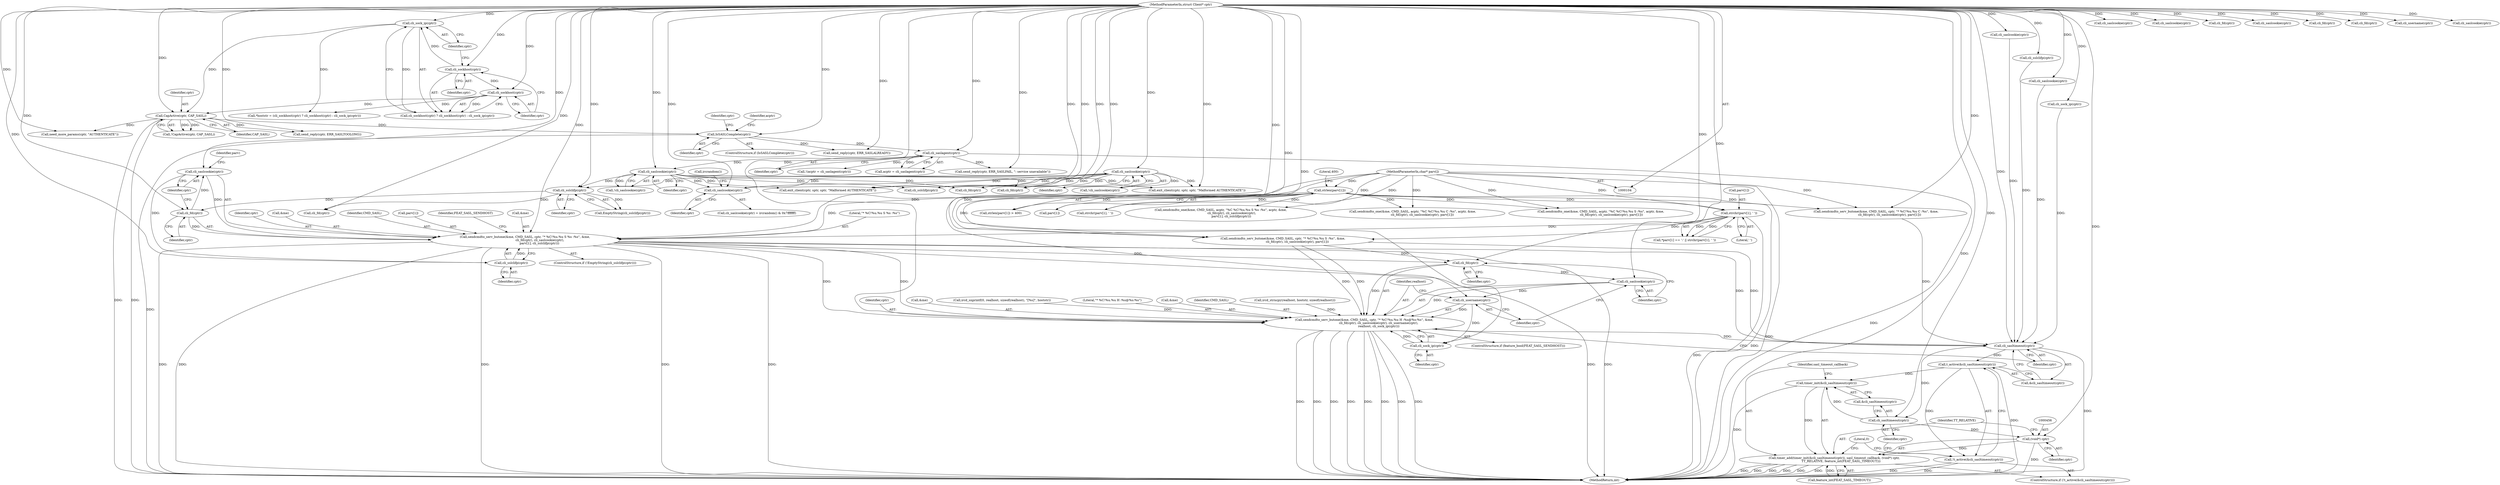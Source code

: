 digraph "0_nefarious2_f50a84bad996d438e7b31b9e74c32a41e43f8be5@API" {
"1000373" [label="(Call,sendcmdto_serv_butone(&me, CMD_SASL, cptr, \"* %C!%u.%u S %s :%s\", &me,\n                               cli_fd(cptr), cli_saslcookie(cptr),\n                              parv[1], cli_sslclifp(cptr)))"];
"1000388" [label="(Call,cli_sslclifp(cptr))"];
"1000383" [label="(Call,cli_saslcookie(cptr))"];
"1000381" [label="(Call,cli_fd(cptr))"];
"1000371" [label="(Call,cli_sslclifp(cptr))"];
"1000216" [label="(Call,cli_saslcookie(cptr))"];
"1000210" [label="(Call,cli_saslcookie(cptr))"];
"1000204" [label="(Call,cli_saslcookie(cptr))"];
"1000163" [label="(Call,cli_saslagent(cptr))"];
"1000153" [label="(Call,IsSASLComplete(cptr))"];
"1000128" [label="(Call,CapActive(cptr, CAP_SASL))"];
"1000124" [label="(Call,cli_sock_ip(cptr))"];
"1000120" [label="(Call,cli_sockhost(cptr))"];
"1000105" [label="(MethodParameterIn,struct Client* cptr)"];
"1000122" [label="(Call,cli_sockhost(cptr))"];
"1000143" [label="(Call,strlen(parv[1]))"];
"1000108" [label="(MethodParameterIn,char* parv[])"];
"1000357" [label="(Call,strchr(parv[1], ' '))"];
"1000409" [label="(Call,sendcmdto_serv_butone(&me, CMD_SASL, cptr, \"* %C!%u.%u H :%s@%s:%s\", &me,\n                              cli_fd(cptr), cli_saslcookie(cptr), cli_username(cptr),\n                              realhost, cli_sock_ip(cptr)))"];
"1000447" [label="(Call,cli_sasltimeout(cptr))"];
"1000445" [label="(Call,t_active(&cli_sasltimeout(cptr)))"];
"1000444" [label="(Call,!t_active(&cli_sasltimeout(cptr)))"];
"1000450" [label="(Call,timer_init(&cli_sasltimeout(cptr)))"];
"1000449" [label="(Call,timer_add(timer_init(&cli_sasltimeout(cptr)), sasl_timeout_callback, (void*) cptr,\n              TT_RELATIVE, feature_int(FEAT_SASL_TIMEOUT)))"];
"1000452" [label="(Call,cli_sasltimeout(cptr))"];
"1000455" [label="(Call,(void*) cptr)"];
"1000417" [label="(Call,cli_fd(cptr))"];
"1000419" [label="(Call,cli_saslcookie(cptr))"];
"1000421" [label="(Call,cli_username(cptr))"];
"1000424" [label="(Call,cli_sock_ip(cptr))"];
"1000423" [label="(Identifier,realhost)"];
"1000357" [label="(Call,strchr(parv[1], ' '))"];
"1000163" [label="(Call,cli_saslagent(cptr))"];
"1000156" [label="(Call,send_reply(cptr, ERR_SASLALREADY))"];
"1000191" [label="(Call,send_reply(cptr, ERR_SASLFAIL, \": service unavailable\"))"];
"1000422" [label="(Identifier,cptr)"];
"1000371" [label="(Call,cli_sslclifp(cptr))"];
"1000384" [label="(Identifier,cptr)"];
"1000378" [label="(Literal,\"* %C!%u.%u S %s :%s\")"];
"1000161" [label="(Call,acptr = cli_saslagent(cptr))"];
"1000448" [label="(Identifier,cptr)"];
"1000213" [label="(Call,ircrandom())"];
"1000406" [label="(ControlStructure,if (feature_bool(FEAT_SASL_SENDHOST)))"];
"1000125" [label="(Identifier,cptr)"];
"1000377" [label="(Identifier,cptr)"];
"1000143" [label="(Call,strlen(parv[1]))"];
"1000281" [label="(Call,cli_saslcookie(cptr))"];
"1000154" [label="(Identifier,cptr)"];
"1000254" [label="(Call,strchr(parv[1], ' '))"];
"1000391" [label="(Call,sendcmdto_serv_butone(&me, CMD_SASL, cptr, \"* %C!%u.%u S :%s\", &me,\n                              cli_fd(cptr), cli_saslcookie(cptr), parv[1]))"];
"1000419" [label="(Call,cli_saslcookie(cptr))"];
"1000410" [label="(Call,&me)"];
"1000270" [label="(Call,sendcmdto_one(&me, CMD_SASL, acptr, \"%C %C!%u.%u S %s :%s\", acptr, &me,\n                       cli_fd(cptr), cli_saslcookie(cptr),\n                      parv[1], cli_sslclifp(cptr)))"];
"1000463" [label="(MethodReturn,int)"];
"1000147" [label="(Literal,400)"];
"1000438" [label="(Call,cli_saslcookie(cptr))"];
"1000436" [label="(Call,cli_fd(cptr))"];
"1000449" [label="(Call,timer_add(timer_init(&cli_sasltimeout(cptr)), sasl_timeout_callback, (void*) cptr,\n              TT_RELATIVE, feature_int(FEAT_SASL_TIMEOUT)))"];
"1000361" [label="(Literal,' ')"];
"1000123" [label="(Identifier,cptr)"];
"1000300" [label="(Call,cli_saslcookie(cptr))"];
"1000374" [label="(Call,&me)"];
"1000382" [label="(Identifier,cptr)"];
"1000454" [label="(Identifier,sasl_timeout_callback)"];
"1000373" [label="(Call,sendcmdto_serv_butone(&me, CMD_SASL, cptr, \"* %C!%u.%u S %s :%s\", &me,\n                               cli_fd(cptr), cli_saslcookie(cptr),\n                              parv[1], cli_sslclifp(cptr)))"];
"1000142" [label="(Call,strlen(parv[1]) > 400)"];
"1000127" [label="(Call,!CapActive(cptr, CAP_SASL))"];
"1000376" [label="(Identifier,CMD_SASL)"];
"1000328" [label="(Call,sendcmdto_one(&me, CMD_SASL, acptr, \"%C %C!%u.%u C :%s\", acptr, &me,\n                    cli_fd(cptr), cli_saslcookie(cptr), parv[1]))"];
"1000286" [label="(Call,cli_sslclifp(cptr))"];
"1000211" [label="(Identifier,cptr)"];
"1000203" [label="(Call,!cli_saslcookie(cptr))"];
"1000339" [label="(Call,cli_saslcookie(cptr))"];
"1000418" [label="(Identifier,cptr)"];
"1000205" [label="(Identifier,cptr)"];
"1000412" [label="(Identifier,CMD_SASL)"];
"1000417" [label="(Call,cli_fd(cptr))"];
"1000363" [label="(Call,exit_client(cptr, sptr, sptr, \"Malformed AUTHENTICATE\"))"];
"1000149" [label="(Call,send_reply(cptr, ERR_SASLTOOLONG))"];
"1000260" [label="(Call,exit_client(cptr, sptr, sptr, \"Malformed AUTHENTICATE\"))"];
"1000164" [label="(Identifier,cptr)"];
"1000350" [label="(Call,*parv[1] == ':' || strchr(parv[1], ' '))"];
"1000381" [label="(Call,cli_fd(cptr))"];
"1000385" [label="(Call,parv[1])"];
"1000399" [label="(Call,cli_fd(cptr))"];
"1000452" [label="(Call,cli_sasltimeout(cptr))"];
"1000235" [label="(Call,ircd_strncpy(realhost, hoststr, sizeof(realhost)))"];
"1000421" [label="(Call,cli_username(cptr))"];
"1000298" [label="(Call,cli_fd(cptr))"];
"1000117" [label="(Call,*hoststr = (cli_sockhost(cptr) ? cli_sockhost(cptr) : cli_sock_ip(cptr)))"];
"1000451" [label="(Call,&cli_sasltimeout(cptr))"];
"1000160" [label="(Call,!(acptr = cli_saslagent(cptr)))"];
"1000217" [label="(Identifier,cptr)"];
"1000268" [label="(Call,cli_sslclifp(cptr))"];
"1000119" [label="(Call,cli_sockhost(cptr) ? cli_sockhost(cptr) : cli_sock_ip(cptr))"];
"1000157" [label="(Identifier,cptr)"];
"1000324" [label="(Call,cli_sock_ip(cptr))"];
"1000401" [label="(Call,cli_saslcookie(cptr))"];
"1000138" [label="(Call,need_more_params(cptr, \"AUTHENTICATE\"))"];
"1000129" [label="(Identifier,cptr)"];
"1000128" [label="(Call,CapActive(cptr, CAP_SASL))"];
"1000457" [label="(Identifier,cptr)"];
"1000370" [label="(Call,EmptyString(cli_sslclifp(cptr)))"];
"1000215" [label="(Call,!cli_saslcookie(cptr))"];
"1000424" [label="(Call,cli_sock_ip(cptr))"];
"1000413" [label="(Identifier,cptr)"];
"1000279" [label="(Call,cli_fd(cptr))"];
"1000317" [label="(Call,cli_fd(cptr))"];
"1000122" [label="(Call,cli_sockhost(cptr))"];
"1000130" [label="(Identifier,CAP_SASL)"];
"1000209" [label="(Call,cli_saslcookie(cptr) = ircrandom() & 0x7fffffff)"];
"1000450" [label="(Call,timer_init(&cli_sasltimeout(cptr)))"];
"1000458" [label="(Identifier,TT_RELATIVE)"];
"1000358" [label="(Call,parv[1])"];
"1000445" [label="(Call,t_active(&cli_sasltimeout(cptr)))"];
"1000443" [label="(ControlStructure,if (!t_active(&cli_sasltimeout(cptr))))"];
"1000121" [label="(Identifier,cptr)"];
"1000153" [label="(Call,IsSASLComplete(cptr))"];
"1000453" [label="(Identifier,cptr)"];
"1000409" [label="(Call,sendcmdto_serv_butone(&me, CMD_SASL, cptr, \"* %C!%u.%u H :%s@%s:%s\", &me,\n                              cli_fd(cptr), cli_saslcookie(cptr), cli_username(cptr),\n                              realhost, cli_sock_ip(cptr)))"];
"1000120" [label="(Call,cli_sockhost(cptr))"];
"1000446" [label="(Call,&cli_sasltimeout(cptr))"];
"1000144" [label="(Call,parv[1])"];
"1000124" [label="(Call,cli_sock_ip(cptr))"];
"1000388" [label="(Call,cli_sslclifp(cptr))"];
"1000459" [label="(Call,feature_int(FEAT_SASL_TIMEOUT))"];
"1000386" [label="(Identifier,parv)"];
"1000162" [label="(Identifier,acptr)"];
"1000415" [label="(Call,&me)"];
"1000425" [label="(Identifier,cptr)"];
"1000108" [label="(MethodParameterIn,char* parv[])"];
"1000204" [label="(Call,cli_saslcookie(cptr))"];
"1000447" [label="(Call,cli_sasltimeout(cptr))"];
"1000216" [label="(Call,cli_saslcookie(cptr))"];
"1000444" [label="(Call,!t_active(&cli_sasltimeout(cptr)))"];
"1000383" [label="(Call,cli_saslcookie(cptr))"];
"1000210" [label="(Call,cli_saslcookie(cptr))"];
"1000389" [label="(Identifier,cptr)"];
"1000372" [label="(Identifier,cptr)"];
"1000289" [label="(Call,sendcmdto_one(&me, CMD_SASL, acptr, \"%C %C!%u.%u S :%s\", acptr, &me,\n                      cli_fd(cptr), cli_saslcookie(cptr), parv[1]))"];
"1000462" [label="(Literal,0)"];
"1000428" [label="(Call,sendcmdto_serv_butone(&me, CMD_SASL, cptr, \"* %C!%u.%u C :%s\", &me,\n                            cli_fd(cptr), cli_saslcookie(cptr), parv[1]))"];
"1000408" [label="(Identifier,FEAT_SASL_SENDHOST)"];
"1000337" [label="(Call,cli_fd(cptr))"];
"1000227" [label="(Call,ircd_snprintf(0, realhost, sizeof(realhost), \"[%s]\", hoststr))"];
"1000379" [label="(Call,&me)"];
"1000105" [label="(MethodParameterIn,struct Client* cptr)"];
"1000414" [label="(Literal,\"* %C!%u.%u H :%s@%s:%s\")"];
"1000321" [label="(Call,cli_username(cptr))"];
"1000152" [label="(ControlStructure,if (IsSASLComplete(cptr)))"];
"1000319" [label="(Call,cli_saslcookie(cptr))"];
"1000420" [label="(Identifier,cptr)"];
"1000368" [label="(ControlStructure,if (!EmptyString(cli_sslclifp(cptr))))"];
"1000455" [label="(Call,(void*) cptr)"];
"1000373" -> "1000368"  [label="AST: "];
"1000373" -> "1000388"  [label="CFG: "];
"1000374" -> "1000373"  [label="AST: "];
"1000376" -> "1000373"  [label="AST: "];
"1000377" -> "1000373"  [label="AST: "];
"1000378" -> "1000373"  [label="AST: "];
"1000379" -> "1000373"  [label="AST: "];
"1000381" -> "1000373"  [label="AST: "];
"1000383" -> "1000373"  [label="AST: "];
"1000385" -> "1000373"  [label="AST: "];
"1000388" -> "1000373"  [label="AST: "];
"1000408" -> "1000373"  [label="CFG: "];
"1000373" -> "1000463"  [label="DDG: "];
"1000373" -> "1000463"  [label="DDG: "];
"1000373" -> "1000463"  [label="DDG: "];
"1000373" -> "1000463"  [label="DDG: "];
"1000373" -> "1000463"  [label="DDG: "];
"1000373" -> "1000463"  [label="DDG: "];
"1000373" -> "1000463"  [label="DDG: "];
"1000388" -> "1000373"  [label="DDG: "];
"1000105" -> "1000373"  [label="DDG: "];
"1000381" -> "1000373"  [label="DDG: "];
"1000383" -> "1000373"  [label="DDG: "];
"1000143" -> "1000373"  [label="DDG: "];
"1000357" -> "1000373"  [label="DDG: "];
"1000108" -> "1000373"  [label="DDG: "];
"1000373" -> "1000409"  [label="DDG: "];
"1000373" -> "1000409"  [label="DDG: "];
"1000373" -> "1000417"  [label="DDG: "];
"1000373" -> "1000447"  [label="DDG: "];
"1000388" -> "1000389"  [label="CFG: "];
"1000389" -> "1000388"  [label="AST: "];
"1000383" -> "1000388"  [label="DDG: "];
"1000105" -> "1000388"  [label="DDG: "];
"1000383" -> "1000384"  [label="CFG: "];
"1000384" -> "1000383"  [label="AST: "];
"1000386" -> "1000383"  [label="CFG: "];
"1000381" -> "1000383"  [label="DDG: "];
"1000105" -> "1000383"  [label="DDG: "];
"1000381" -> "1000382"  [label="CFG: "];
"1000382" -> "1000381"  [label="AST: "];
"1000384" -> "1000381"  [label="CFG: "];
"1000371" -> "1000381"  [label="DDG: "];
"1000105" -> "1000381"  [label="DDG: "];
"1000371" -> "1000370"  [label="AST: "];
"1000371" -> "1000372"  [label="CFG: "];
"1000372" -> "1000371"  [label="AST: "];
"1000370" -> "1000371"  [label="CFG: "];
"1000371" -> "1000370"  [label="DDG: "];
"1000216" -> "1000371"  [label="DDG: "];
"1000204" -> "1000371"  [label="DDG: "];
"1000105" -> "1000371"  [label="DDG: "];
"1000371" -> "1000399"  [label="DDG: "];
"1000216" -> "1000215"  [label="AST: "];
"1000216" -> "1000217"  [label="CFG: "];
"1000217" -> "1000216"  [label="AST: "];
"1000215" -> "1000216"  [label="CFG: "];
"1000216" -> "1000210"  [label="DDG: "];
"1000216" -> "1000215"  [label="DDG: "];
"1000210" -> "1000216"  [label="DDG: "];
"1000105" -> "1000216"  [label="DDG: "];
"1000216" -> "1000260"  [label="DDG: "];
"1000216" -> "1000268"  [label="DDG: "];
"1000216" -> "1000337"  [label="DDG: "];
"1000216" -> "1000363"  [label="DDG: "];
"1000216" -> "1000436"  [label="DDG: "];
"1000210" -> "1000209"  [label="AST: "];
"1000210" -> "1000211"  [label="CFG: "];
"1000211" -> "1000210"  [label="AST: "];
"1000213" -> "1000210"  [label="CFG: "];
"1000204" -> "1000210"  [label="DDG: "];
"1000105" -> "1000210"  [label="DDG: "];
"1000204" -> "1000203"  [label="AST: "];
"1000204" -> "1000205"  [label="CFG: "];
"1000205" -> "1000204"  [label="AST: "];
"1000203" -> "1000204"  [label="CFG: "];
"1000204" -> "1000203"  [label="DDG: "];
"1000163" -> "1000204"  [label="DDG: "];
"1000105" -> "1000204"  [label="DDG: "];
"1000204" -> "1000260"  [label="DDG: "];
"1000204" -> "1000268"  [label="DDG: "];
"1000204" -> "1000337"  [label="DDG: "];
"1000204" -> "1000363"  [label="DDG: "];
"1000204" -> "1000436"  [label="DDG: "];
"1000163" -> "1000161"  [label="AST: "];
"1000163" -> "1000164"  [label="CFG: "];
"1000164" -> "1000163"  [label="AST: "];
"1000161" -> "1000163"  [label="CFG: "];
"1000163" -> "1000463"  [label="DDG: "];
"1000163" -> "1000160"  [label="DDG: "];
"1000163" -> "1000161"  [label="DDG: "];
"1000153" -> "1000163"  [label="DDG: "];
"1000105" -> "1000163"  [label="DDG: "];
"1000163" -> "1000191"  [label="DDG: "];
"1000153" -> "1000152"  [label="AST: "];
"1000153" -> "1000154"  [label="CFG: "];
"1000154" -> "1000153"  [label="AST: "];
"1000157" -> "1000153"  [label="CFG: "];
"1000162" -> "1000153"  [label="CFG: "];
"1000153" -> "1000463"  [label="DDG: "];
"1000128" -> "1000153"  [label="DDG: "];
"1000105" -> "1000153"  [label="DDG: "];
"1000153" -> "1000156"  [label="DDG: "];
"1000128" -> "1000127"  [label="AST: "];
"1000128" -> "1000130"  [label="CFG: "];
"1000129" -> "1000128"  [label="AST: "];
"1000130" -> "1000128"  [label="AST: "];
"1000127" -> "1000128"  [label="CFG: "];
"1000128" -> "1000463"  [label="DDG: "];
"1000128" -> "1000463"  [label="DDG: "];
"1000128" -> "1000127"  [label="DDG: "];
"1000128" -> "1000127"  [label="DDG: "];
"1000124" -> "1000128"  [label="DDG: "];
"1000122" -> "1000128"  [label="DDG: "];
"1000105" -> "1000128"  [label="DDG: "];
"1000128" -> "1000138"  [label="DDG: "];
"1000128" -> "1000149"  [label="DDG: "];
"1000124" -> "1000119"  [label="AST: "];
"1000124" -> "1000125"  [label="CFG: "];
"1000125" -> "1000124"  [label="AST: "];
"1000119" -> "1000124"  [label="CFG: "];
"1000124" -> "1000117"  [label="DDG: "];
"1000124" -> "1000119"  [label="DDG: "];
"1000120" -> "1000124"  [label="DDG: "];
"1000105" -> "1000124"  [label="DDG: "];
"1000120" -> "1000119"  [label="AST: "];
"1000120" -> "1000121"  [label="CFG: "];
"1000121" -> "1000120"  [label="AST: "];
"1000123" -> "1000120"  [label="CFG: "];
"1000125" -> "1000120"  [label="CFG: "];
"1000105" -> "1000120"  [label="DDG: "];
"1000120" -> "1000122"  [label="DDG: "];
"1000105" -> "1000104"  [label="AST: "];
"1000105" -> "1000463"  [label="DDG: "];
"1000105" -> "1000122"  [label="DDG: "];
"1000105" -> "1000138"  [label="DDG: "];
"1000105" -> "1000149"  [label="DDG: "];
"1000105" -> "1000156"  [label="DDG: "];
"1000105" -> "1000191"  [label="DDG: "];
"1000105" -> "1000260"  [label="DDG: "];
"1000105" -> "1000268"  [label="DDG: "];
"1000105" -> "1000279"  [label="DDG: "];
"1000105" -> "1000281"  [label="DDG: "];
"1000105" -> "1000286"  [label="DDG: "];
"1000105" -> "1000298"  [label="DDG: "];
"1000105" -> "1000300"  [label="DDG: "];
"1000105" -> "1000317"  [label="DDG: "];
"1000105" -> "1000319"  [label="DDG: "];
"1000105" -> "1000321"  [label="DDG: "];
"1000105" -> "1000324"  [label="DDG: "];
"1000105" -> "1000337"  [label="DDG: "];
"1000105" -> "1000339"  [label="DDG: "];
"1000105" -> "1000363"  [label="DDG: "];
"1000105" -> "1000391"  [label="DDG: "];
"1000105" -> "1000399"  [label="DDG: "];
"1000105" -> "1000401"  [label="DDG: "];
"1000105" -> "1000409"  [label="DDG: "];
"1000105" -> "1000417"  [label="DDG: "];
"1000105" -> "1000419"  [label="DDG: "];
"1000105" -> "1000421"  [label="DDG: "];
"1000105" -> "1000424"  [label="DDG: "];
"1000105" -> "1000428"  [label="DDG: "];
"1000105" -> "1000436"  [label="DDG: "];
"1000105" -> "1000438"  [label="DDG: "];
"1000105" -> "1000447"  [label="DDG: "];
"1000105" -> "1000452"  [label="DDG: "];
"1000105" -> "1000455"  [label="DDG: "];
"1000122" -> "1000119"  [label="AST: "];
"1000122" -> "1000123"  [label="CFG: "];
"1000123" -> "1000122"  [label="AST: "];
"1000119" -> "1000122"  [label="CFG: "];
"1000122" -> "1000117"  [label="DDG: "];
"1000122" -> "1000119"  [label="DDG: "];
"1000143" -> "1000142"  [label="AST: "];
"1000143" -> "1000144"  [label="CFG: "];
"1000144" -> "1000143"  [label="AST: "];
"1000147" -> "1000143"  [label="CFG: "];
"1000143" -> "1000463"  [label="DDG: "];
"1000143" -> "1000142"  [label="DDG: "];
"1000108" -> "1000143"  [label="DDG: "];
"1000143" -> "1000254"  [label="DDG: "];
"1000143" -> "1000270"  [label="DDG: "];
"1000143" -> "1000289"  [label="DDG: "];
"1000143" -> "1000328"  [label="DDG: "];
"1000143" -> "1000357"  [label="DDG: "];
"1000143" -> "1000391"  [label="DDG: "];
"1000143" -> "1000428"  [label="DDG: "];
"1000108" -> "1000104"  [label="AST: "];
"1000108" -> "1000463"  [label="DDG: "];
"1000108" -> "1000254"  [label="DDG: "];
"1000108" -> "1000270"  [label="DDG: "];
"1000108" -> "1000289"  [label="DDG: "];
"1000108" -> "1000328"  [label="DDG: "];
"1000108" -> "1000357"  [label="DDG: "];
"1000108" -> "1000391"  [label="DDG: "];
"1000108" -> "1000428"  [label="DDG: "];
"1000357" -> "1000350"  [label="AST: "];
"1000357" -> "1000361"  [label="CFG: "];
"1000358" -> "1000357"  [label="AST: "];
"1000361" -> "1000357"  [label="AST: "];
"1000350" -> "1000357"  [label="CFG: "];
"1000357" -> "1000463"  [label="DDG: "];
"1000357" -> "1000350"  [label="DDG: "];
"1000357" -> "1000350"  [label="DDG: "];
"1000357" -> "1000391"  [label="DDG: "];
"1000409" -> "1000406"  [label="AST: "];
"1000409" -> "1000424"  [label="CFG: "];
"1000410" -> "1000409"  [label="AST: "];
"1000412" -> "1000409"  [label="AST: "];
"1000413" -> "1000409"  [label="AST: "];
"1000414" -> "1000409"  [label="AST: "];
"1000415" -> "1000409"  [label="AST: "];
"1000417" -> "1000409"  [label="AST: "];
"1000419" -> "1000409"  [label="AST: "];
"1000421" -> "1000409"  [label="AST: "];
"1000423" -> "1000409"  [label="AST: "];
"1000424" -> "1000409"  [label="AST: "];
"1000448" -> "1000409"  [label="CFG: "];
"1000409" -> "1000463"  [label="DDG: "];
"1000409" -> "1000463"  [label="DDG: "];
"1000409" -> "1000463"  [label="DDG: "];
"1000409" -> "1000463"  [label="DDG: "];
"1000409" -> "1000463"  [label="DDG: "];
"1000409" -> "1000463"  [label="DDG: "];
"1000409" -> "1000463"  [label="DDG: "];
"1000409" -> "1000463"  [label="DDG: "];
"1000391" -> "1000409"  [label="DDG: "];
"1000391" -> "1000409"  [label="DDG: "];
"1000424" -> "1000409"  [label="DDG: "];
"1000417" -> "1000409"  [label="DDG: "];
"1000419" -> "1000409"  [label="DDG: "];
"1000421" -> "1000409"  [label="DDG: "];
"1000235" -> "1000409"  [label="DDG: "];
"1000227" -> "1000409"  [label="DDG: "];
"1000409" -> "1000447"  [label="DDG: "];
"1000447" -> "1000446"  [label="AST: "];
"1000447" -> "1000448"  [label="CFG: "];
"1000448" -> "1000447"  [label="AST: "];
"1000446" -> "1000447"  [label="CFG: "];
"1000447" -> "1000463"  [label="DDG: "];
"1000447" -> "1000445"  [label="DDG: "];
"1000286" -> "1000447"  [label="DDG: "];
"1000300" -> "1000447"  [label="DDG: "];
"1000391" -> "1000447"  [label="DDG: "];
"1000428" -> "1000447"  [label="DDG: "];
"1000339" -> "1000447"  [label="DDG: "];
"1000324" -> "1000447"  [label="DDG: "];
"1000447" -> "1000452"  [label="DDG: "];
"1000445" -> "1000444"  [label="AST: "];
"1000445" -> "1000446"  [label="CFG: "];
"1000446" -> "1000445"  [label="AST: "];
"1000444" -> "1000445"  [label="CFG: "];
"1000445" -> "1000463"  [label="DDG: "];
"1000445" -> "1000444"  [label="DDG: "];
"1000445" -> "1000450"  [label="DDG: "];
"1000444" -> "1000443"  [label="AST: "];
"1000453" -> "1000444"  [label="CFG: "];
"1000462" -> "1000444"  [label="CFG: "];
"1000444" -> "1000463"  [label="DDG: "];
"1000444" -> "1000463"  [label="DDG: "];
"1000450" -> "1000449"  [label="AST: "];
"1000450" -> "1000451"  [label="CFG: "];
"1000451" -> "1000450"  [label="AST: "];
"1000454" -> "1000450"  [label="CFG: "];
"1000450" -> "1000463"  [label="DDG: "];
"1000450" -> "1000449"  [label="DDG: "];
"1000452" -> "1000450"  [label="DDG: "];
"1000449" -> "1000443"  [label="AST: "];
"1000449" -> "1000459"  [label="CFG: "];
"1000454" -> "1000449"  [label="AST: "];
"1000455" -> "1000449"  [label="AST: "];
"1000458" -> "1000449"  [label="AST: "];
"1000459" -> "1000449"  [label="AST: "];
"1000462" -> "1000449"  [label="CFG: "];
"1000449" -> "1000463"  [label="DDG: "];
"1000449" -> "1000463"  [label="DDG: "];
"1000449" -> "1000463"  [label="DDG: "];
"1000449" -> "1000463"  [label="DDG: "];
"1000449" -> "1000463"  [label="DDG: "];
"1000449" -> "1000463"  [label="DDG: "];
"1000455" -> "1000449"  [label="DDG: "];
"1000459" -> "1000449"  [label="DDG: "];
"1000452" -> "1000451"  [label="AST: "];
"1000452" -> "1000453"  [label="CFG: "];
"1000453" -> "1000452"  [label="AST: "];
"1000451" -> "1000452"  [label="CFG: "];
"1000452" -> "1000455"  [label="DDG: "];
"1000455" -> "1000457"  [label="CFG: "];
"1000456" -> "1000455"  [label="AST: "];
"1000457" -> "1000455"  [label="AST: "];
"1000458" -> "1000455"  [label="CFG: "];
"1000455" -> "1000463"  [label="DDG: "];
"1000417" -> "1000418"  [label="CFG: "];
"1000418" -> "1000417"  [label="AST: "];
"1000420" -> "1000417"  [label="CFG: "];
"1000391" -> "1000417"  [label="DDG: "];
"1000417" -> "1000419"  [label="DDG: "];
"1000419" -> "1000420"  [label="CFG: "];
"1000420" -> "1000419"  [label="AST: "];
"1000422" -> "1000419"  [label="CFG: "];
"1000419" -> "1000421"  [label="DDG: "];
"1000421" -> "1000422"  [label="CFG: "];
"1000422" -> "1000421"  [label="AST: "];
"1000423" -> "1000421"  [label="CFG: "];
"1000421" -> "1000424"  [label="DDG: "];
"1000424" -> "1000425"  [label="CFG: "];
"1000425" -> "1000424"  [label="AST: "];
}
